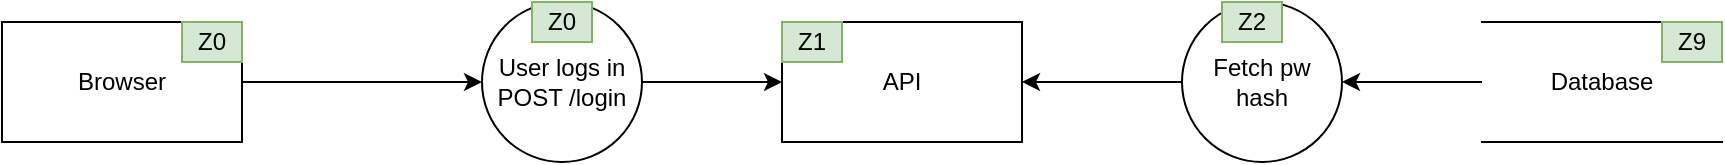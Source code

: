 <mxfile version="13.0.1" type="device"><diagram id="ONy8Yiw1vq8pj1ndpYMv" name="Page-1"><mxGraphModel dx="1956" dy="1884" grid="1" gridSize="10" guides="1" tooltips="1" connect="1" arrows="1" fold="1" page="1" pageScale="1" pageWidth="850" pageHeight="1100" math="0" shadow="0"><root><mxCell id="0"/><mxCell id="1" parent="0"/><UserObject type="entity" label="Browser" id="d7KARgRL_lCWHV6r2neS-26"><mxCell style="rounded=0;whiteSpace=wrap;html=1;" parent="1" vertex="1"><mxGeometry x="-380" y="-680" width="120" height="60" as="geometry"/></mxCell></UserObject><UserObject type="process" label="User logs in&lt;br&gt;POST /login" id="d7KARgRL_lCWHV6r2neS-27"><mxCell style="ellipse;whiteSpace=wrap;html=1;aspect=fixed;" parent="1" vertex="1"><mxGeometry x="-140" y="-690" width="80" height="80" as="geometry"/></mxCell></UserObject><UserObject type="dataStore" label="Database" id="d7KARgRL_lCWHV6r2neS-28"><mxCell style="shape=partialRectangle;whiteSpace=wrap;html=1;left=0;right=0;fillColor=none;" parent="1" vertex="1"><mxGeometry x="360" y="-680" width="120" height="60" as="geometry"/></mxCell></UserObject><mxCell id="d7KARgRL_lCWHV6r2neS-2" value="" style="endArrow=classic;html=1;fontColor=#FF3333;exitX=1;exitY=0.5;exitDx=0;exitDy=0;entryX=0;entryY=0.5;entryDx=0;entryDy=0;" parent="1" source="d7KARgRL_lCWHV6r2neS-26" target="d7KARgRL_lCWHV6r2neS-27" edge="1"><mxGeometry width="50" height="50" relative="1" as="geometry"><mxPoint x="-290" y="-430" as="sourcePoint"/><mxPoint x="-240" y="-480" as="targetPoint"/></mxGeometry></mxCell><UserObject type="entity" label="API" id="d7KARgRL_lCWHV6r2neS-7"><mxCell style="rounded=0;whiteSpace=wrap;html=1;" parent="1" vertex="1"><mxGeometry x="10" y="-680" width="120" height="60" as="geometry"/></mxCell></UserObject><mxCell id="d7KARgRL_lCWHV6r2neS-11" value="" style="endArrow=classic;html=1;fontColor=#FF3333;exitX=1;exitY=0.5;exitDx=0;exitDy=0;entryX=0;entryY=0.5;entryDx=0;entryDy=0;" parent="1" source="d7KARgRL_lCWHV6r2neS-27" target="d7KARgRL_lCWHV6r2neS-7" edge="1"><mxGeometry width="50" height="50" relative="1" as="geometry"><mxPoint x="100" y="-490" as="sourcePoint"/><mxPoint x="240" y="-480" as="targetPoint"/></mxGeometry></mxCell><UserObject type="process" label="Fetch pw hash" id="d7KARgRL_lCWHV6r2neS-13"><mxCell style="ellipse;whiteSpace=wrap;html=1;aspect=fixed;" parent="1" vertex="1"><mxGeometry x="210" y="-690" width="80" height="80" as="geometry"/></mxCell></UserObject><mxCell id="d7KARgRL_lCWHV6r2neS-15" value="" style="endArrow=classic;html=1;fontColor=#FF3333;exitX=0;exitY=0.5;exitDx=0;exitDy=0;entryX=1;entryY=0.5;entryDx=0;entryDy=0;" parent="1" source="d7KARgRL_lCWHV6r2neS-28" target="d7KARgRL_lCWHV6r2neS-13" edge="1"><mxGeometry width="50" height="50" relative="1" as="geometry"><mxPoint x="320" y="-670" as="sourcePoint"/><mxPoint x="330" y="-610" as="targetPoint"/></mxGeometry></mxCell><mxCell id="d7KARgRL_lCWHV6r2neS-18" value="" style="endArrow=classic;html=1;fontColor=#FF3333;exitX=0;exitY=0.5;exitDx=0;exitDy=0;entryX=1;entryY=0.5;entryDx=0;entryDy=0;" parent="1" source="d7KARgRL_lCWHV6r2neS-13" target="d7KARgRL_lCWHV6r2neS-7" edge="1"><mxGeometry width="50" height="50" relative="1" as="geometry"><mxPoint x="200" y="-661" as="sourcePoint"/><mxPoint x="130" y="-661" as="targetPoint"/></mxGeometry></mxCell><UserObject type="trust zone" label="Z0" placeholders="1" name="Variable" id="d7KARgRL_lCWHV6r2neS-21"><mxCell style="text;html=1;strokeColor=#82b366;fillColor=#d5e8d4;align=center;verticalAlign=middle;whiteSpace=wrap;overflow=hidden;" parent="1" vertex="1"><mxGeometry x="-290" y="-680" width="30" height="20" as="geometry"/></mxCell></UserObject><UserObject type="trust zone" label="Z0" placeholders="1" name="Variable" id="d7KARgRL_lCWHV6r2neS-3"><mxCell style="text;html=1;strokeColor=#82b366;fillColor=#d5e8d4;align=center;verticalAlign=middle;whiteSpace=wrap;overflow=hidden;" vertex="1" parent="1"><mxGeometry x="-115" y="-690" width="30" height="20" as="geometry"/></mxCell></UserObject><UserObject type="trust zone" label="Z1" placeholders="1" name="Variable" id="d7KARgRL_lCWHV6r2neS-8"><mxCell style="text;html=1;strokeColor=#82b366;fillColor=#d5e8d4;align=center;verticalAlign=middle;whiteSpace=wrap;overflow=hidden;fontStyle=0" vertex="1" parent="1"><mxGeometry x="10" y="-680" width="30" height="20" as="geometry"/></mxCell></UserObject><UserObject type="trust zone" label="Z2" placeholders="1" name="Variable" id="d7KARgRL_lCWHV6r2neS-12"><mxCell style="text;html=1;strokeColor=#82b366;fillColor=#d5e8d4;align=center;verticalAlign=middle;whiteSpace=wrap;overflow=hidden;fontStyle=0" vertex="1" parent="1"><mxGeometry x="230" y="-690" width="30" height="20" as="geometry"/></mxCell></UserObject><UserObject type="trust zone" label="Z9" placeholders="1" name="Variable" id="d7KARgRL_lCWHV6r2neS-14"><mxCell style="text;html=1;strokeColor=#82b366;fillColor=#d5e8d4;align=center;verticalAlign=middle;whiteSpace=wrap;overflow=hidden;fontStyle=0" vertex="1" parent="1"><mxGeometry x="450" y="-680" width="30" height="20" as="geometry"/></mxCell></UserObject></root></mxGraphModel></diagram></mxfile>